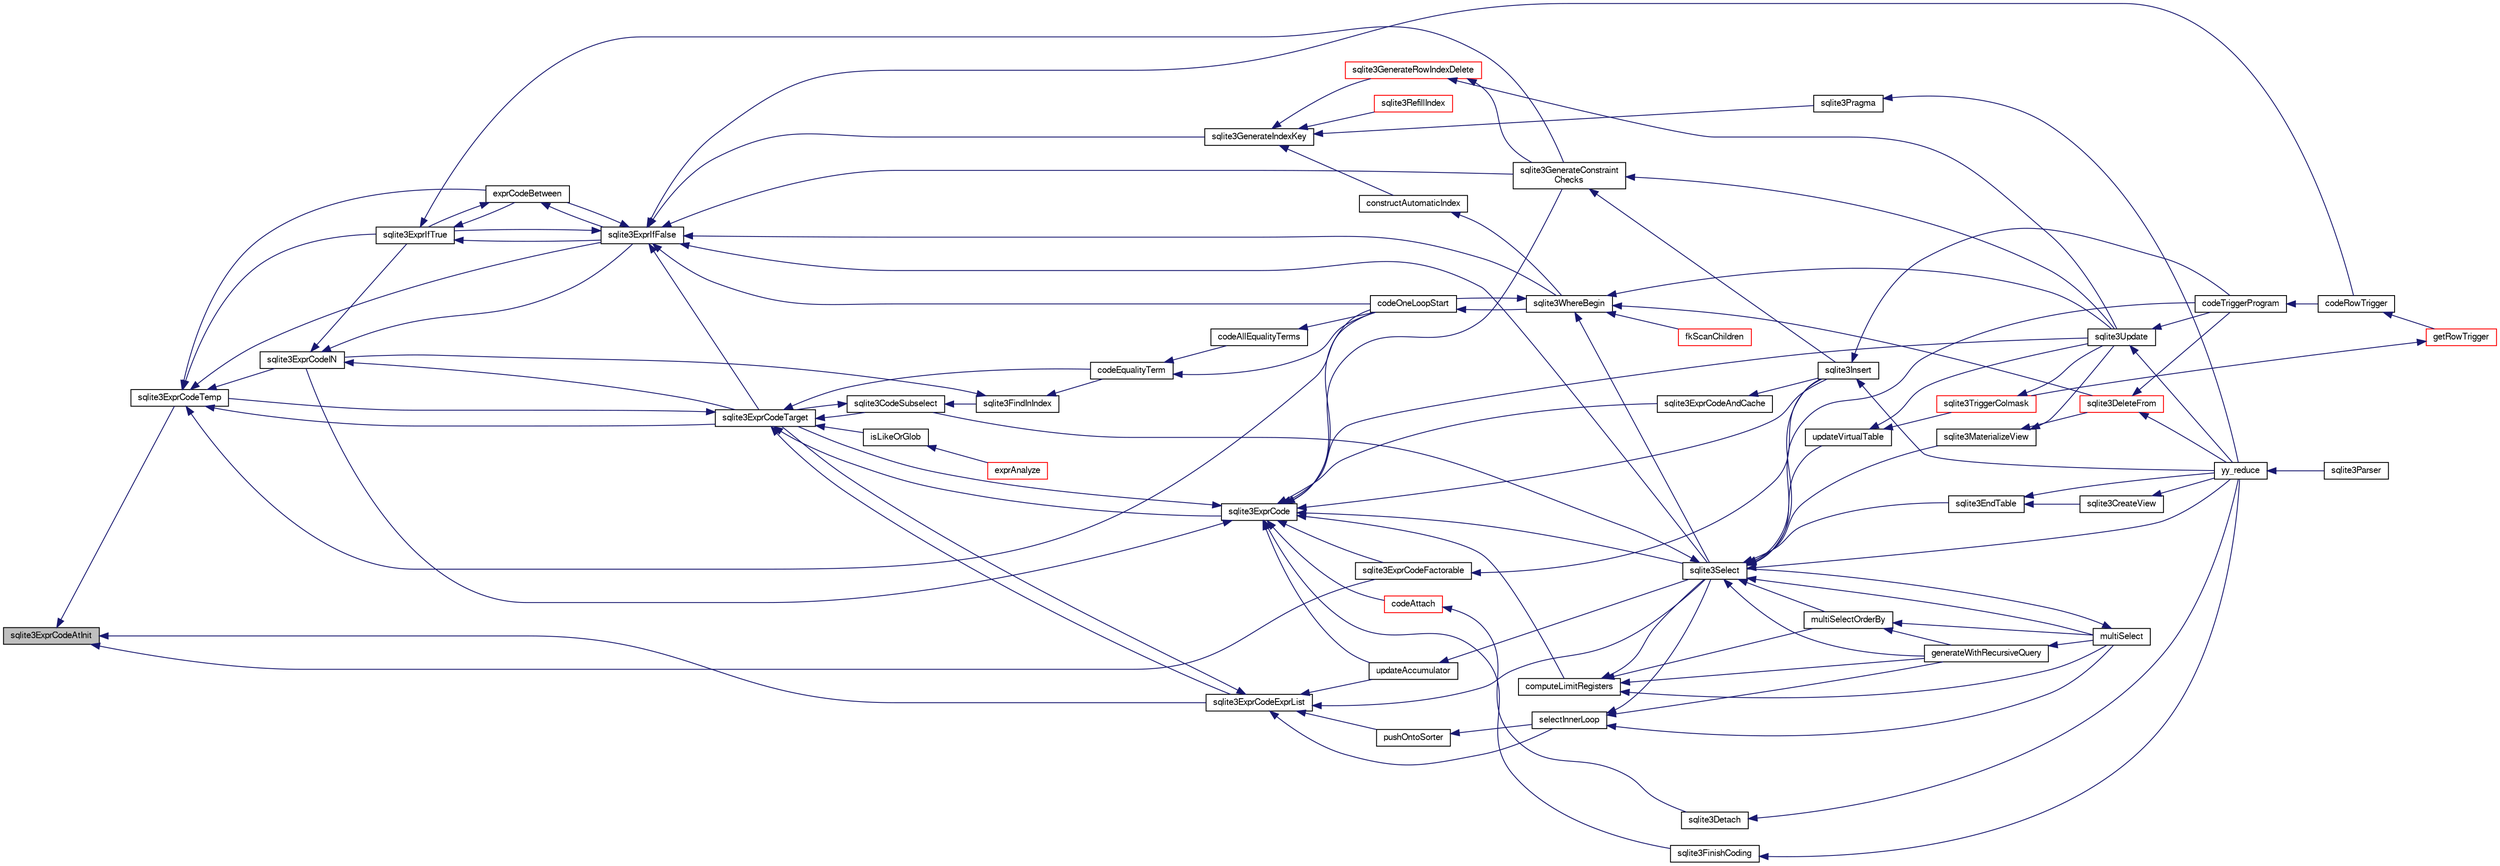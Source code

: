 digraph "sqlite3ExprCodeAtInit"
{
  edge [fontname="FreeSans",fontsize="10",labelfontname="FreeSans",labelfontsize="10"];
  node [fontname="FreeSans",fontsize="10",shape=record];
  rankdir="LR";
  Node520043 [label="sqlite3ExprCodeAtInit",height=0.2,width=0.4,color="black", fillcolor="grey75", style="filled", fontcolor="black"];
  Node520043 -> Node520044 [dir="back",color="midnightblue",fontsize="10",style="solid",fontname="FreeSans"];
  Node520044 [label="sqlite3ExprCodeTemp",height=0.2,width=0.4,color="black", fillcolor="white", style="filled",URL="$sqlite3_8c.html#a3bc5c1ccb3c5851847e2aeb4a84ae1fc"];
  Node520044 -> Node520045 [dir="back",color="midnightblue",fontsize="10",style="solid",fontname="FreeSans"];
  Node520045 [label="sqlite3ExprCodeIN",height=0.2,width=0.4,color="black", fillcolor="white", style="filled",URL="$sqlite3_8c.html#ad9cf4f5b5ffb90c24a4a0900c8626193"];
  Node520045 -> Node520046 [dir="back",color="midnightblue",fontsize="10",style="solid",fontname="FreeSans"];
  Node520046 [label="sqlite3ExprCodeTarget",height=0.2,width=0.4,color="black", fillcolor="white", style="filled",URL="$sqlite3_8c.html#a4f308397a0a3ed299ed31aaa1ae2a293"];
  Node520046 -> Node520047 [dir="back",color="midnightblue",fontsize="10",style="solid",fontname="FreeSans"];
  Node520047 [label="sqlite3CodeSubselect",height=0.2,width=0.4,color="black", fillcolor="white", style="filled",URL="$sqlite3_8c.html#aa69b46d2204a1d1b110107a1be12ee0c"];
  Node520047 -> Node520048 [dir="back",color="midnightblue",fontsize="10",style="solid",fontname="FreeSans"];
  Node520048 [label="sqlite3FindInIndex",height=0.2,width=0.4,color="black", fillcolor="white", style="filled",URL="$sqlite3_8c.html#af7d8c56ab0231f44bb5f87b3fafeffb2"];
  Node520048 -> Node520045 [dir="back",color="midnightblue",fontsize="10",style="solid",fontname="FreeSans"];
  Node520048 -> Node520049 [dir="back",color="midnightblue",fontsize="10",style="solid",fontname="FreeSans"];
  Node520049 [label="codeEqualityTerm",height=0.2,width=0.4,color="black", fillcolor="white", style="filled",URL="$sqlite3_8c.html#ad88a57073f031452c9843e97f15acc47"];
  Node520049 -> Node520050 [dir="back",color="midnightblue",fontsize="10",style="solid",fontname="FreeSans"];
  Node520050 [label="codeAllEqualityTerms",height=0.2,width=0.4,color="black", fillcolor="white", style="filled",URL="$sqlite3_8c.html#a3095598b812500a4efe41bf17cd49381"];
  Node520050 -> Node520051 [dir="back",color="midnightblue",fontsize="10",style="solid",fontname="FreeSans"];
  Node520051 [label="codeOneLoopStart",height=0.2,width=0.4,color="black", fillcolor="white", style="filled",URL="$sqlite3_8c.html#aa868875120b151c169cc79139ed6e008"];
  Node520051 -> Node520052 [dir="back",color="midnightblue",fontsize="10",style="solid",fontname="FreeSans"];
  Node520052 [label="sqlite3WhereBegin",height=0.2,width=0.4,color="black", fillcolor="white", style="filled",URL="$sqlite3_8c.html#acad049f5c9a96a8118cffd5e5ce89f7c"];
  Node520052 -> Node520053 [dir="back",color="midnightblue",fontsize="10",style="solid",fontname="FreeSans"];
  Node520053 [label="sqlite3DeleteFrom",height=0.2,width=0.4,color="red", fillcolor="white", style="filled",URL="$sqlite3_8c.html#ab9b4b45349188b49eabb23f94608a091"];
  Node520053 -> Node520058 [dir="back",color="midnightblue",fontsize="10",style="solid",fontname="FreeSans"];
  Node520058 [label="codeTriggerProgram",height=0.2,width=0.4,color="black", fillcolor="white", style="filled",URL="$sqlite3_8c.html#a120801f59d9281d201d2ff4b2606836e"];
  Node520058 -> Node520059 [dir="back",color="midnightblue",fontsize="10",style="solid",fontname="FreeSans"];
  Node520059 [label="codeRowTrigger",height=0.2,width=0.4,color="black", fillcolor="white", style="filled",URL="$sqlite3_8c.html#a463cea5aaaf388b560b206570a0022fc"];
  Node520059 -> Node520060 [dir="back",color="midnightblue",fontsize="10",style="solid",fontname="FreeSans"];
  Node520060 [label="getRowTrigger",height=0.2,width=0.4,color="red", fillcolor="white", style="filled",URL="$sqlite3_8c.html#a69626ef20b540d1a2b19cf56f3f45689"];
  Node520060 -> Node520068 [dir="back",color="midnightblue",fontsize="10",style="solid",fontname="FreeSans"];
  Node520068 [label="sqlite3TriggerColmask",height=0.2,width=0.4,color="red", fillcolor="white", style="filled",URL="$sqlite3_8c.html#acace8e99e37ae5e84ea03c65e820c540"];
  Node520068 -> Node520066 [dir="back",color="midnightblue",fontsize="10",style="solid",fontname="FreeSans"];
  Node520066 [label="sqlite3Update",height=0.2,width=0.4,color="black", fillcolor="white", style="filled",URL="$sqlite3_8c.html#ac5aa67c46e8cc8174566fabe6809fafa"];
  Node520066 -> Node520058 [dir="back",color="midnightblue",fontsize="10",style="solid",fontname="FreeSans"];
  Node520066 -> Node520056 [dir="back",color="midnightblue",fontsize="10",style="solid",fontname="FreeSans"];
  Node520056 [label="yy_reduce",height=0.2,width=0.4,color="black", fillcolor="white", style="filled",URL="$sqlite3_8c.html#a7c419a9b25711c666a9a2449ef377f14"];
  Node520056 -> Node520057 [dir="back",color="midnightblue",fontsize="10",style="solid",fontname="FreeSans"];
  Node520057 [label="sqlite3Parser",height=0.2,width=0.4,color="black", fillcolor="white", style="filled",URL="$sqlite3_8c.html#a0327d71a5fabe0b6a343d78a2602e72a"];
  Node520053 -> Node520056 [dir="back",color="midnightblue",fontsize="10",style="solid",fontname="FreeSans"];
  Node520052 -> Node520069 [dir="back",color="midnightblue",fontsize="10",style="solid",fontname="FreeSans"];
  Node520069 [label="fkScanChildren",height=0.2,width=0.4,color="red", fillcolor="white", style="filled",URL="$sqlite3_8c.html#a67c9dcb484336b3155e7a82a037d4691"];
  Node520052 -> Node520071 [dir="back",color="midnightblue",fontsize="10",style="solid",fontname="FreeSans"];
  Node520071 [label="sqlite3Select",height=0.2,width=0.4,color="black", fillcolor="white", style="filled",URL="$sqlite3_8c.html#a2465ee8c956209ba4b272477b7c21a45"];
  Node520071 -> Node520047 [dir="back",color="midnightblue",fontsize="10",style="solid",fontname="FreeSans"];
  Node520071 -> Node520072 [dir="back",color="midnightblue",fontsize="10",style="solid",fontname="FreeSans"];
  Node520072 [label="sqlite3EndTable",height=0.2,width=0.4,color="black", fillcolor="white", style="filled",URL="$sqlite3_8c.html#a7b5f2c66c0f0b6f819d970ca389768b0"];
  Node520072 -> Node520073 [dir="back",color="midnightblue",fontsize="10",style="solid",fontname="FreeSans"];
  Node520073 [label="sqlite3CreateView",height=0.2,width=0.4,color="black", fillcolor="white", style="filled",URL="$sqlite3_8c.html#a9d85cb00ff71dee5cd9a019503a6982e"];
  Node520073 -> Node520056 [dir="back",color="midnightblue",fontsize="10",style="solid",fontname="FreeSans"];
  Node520072 -> Node520056 [dir="back",color="midnightblue",fontsize="10",style="solid",fontname="FreeSans"];
  Node520071 -> Node520074 [dir="back",color="midnightblue",fontsize="10",style="solid",fontname="FreeSans"];
  Node520074 [label="sqlite3MaterializeView",height=0.2,width=0.4,color="black", fillcolor="white", style="filled",URL="$sqlite3_8c.html#a4557984b0b75f998fb0c3f231c9b1def"];
  Node520074 -> Node520053 [dir="back",color="midnightblue",fontsize="10",style="solid",fontname="FreeSans"];
  Node520074 -> Node520066 [dir="back",color="midnightblue",fontsize="10",style="solid",fontname="FreeSans"];
  Node520071 -> Node520065 [dir="back",color="midnightblue",fontsize="10",style="solid",fontname="FreeSans"];
  Node520065 [label="sqlite3Insert",height=0.2,width=0.4,color="black", fillcolor="white", style="filled",URL="$sqlite3_8c.html#a5b17c9c2000bae6bdff8e6be48d7dc2b"];
  Node520065 -> Node520058 [dir="back",color="midnightblue",fontsize="10",style="solid",fontname="FreeSans"];
  Node520065 -> Node520056 [dir="back",color="midnightblue",fontsize="10",style="solid",fontname="FreeSans"];
  Node520071 -> Node520075 [dir="back",color="midnightblue",fontsize="10",style="solid",fontname="FreeSans"];
  Node520075 [label="generateWithRecursiveQuery",height=0.2,width=0.4,color="black", fillcolor="white", style="filled",URL="$sqlite3_8c.html#ade2c3663fa9c3b9676507984b9483942"];
  Node520075 -> Node520076 [dir="back",color="midnightblue",fontsize="10",style="solid",fontname="FreeSans"];
  Node520076 [label="multiSelect",height=0.2,width=0.4,color="black", fillcolor="white", style="filled",URL="$sqlite3_8c.html#a6456c61f3d9b2389738753cedfa24fa7"];
  Node520076 -> Node520071 [dir="back",color="midnightblue",fontsize="10",style="solid",fontname="FreeSans"];
  Node520071 -> Node520076 [dir="back",color="midnightblue",fontsize="10",style="solid",fontname="FreeSans"];
  Node520071 -> Node520077 [dir="back",color="midnightblue",fontsize="10",style="solid",fontname="FreeSans"];
  Node520077 [label="multiSelectOrderBy",height=0.2,width=0.4,color="black", fillcolor="white", style="filled",URL="$sqlite3_8c.html#afcdb8488c6f4dfdadaf9f04bca35b808"];
  Node520077 -> Node520075 [dir="back",color="midnightblue",fontsize="10",style="solid",fontname="FreeSans"];
  Node520077 -> Node520076 [dir="back",color="midnightblue",fontsize="10",style="solid",fontname="FreeSans"];
  Node520071 -> Node520058 [dir="back",color="midnightblue",fontsize="10",style="solid",fontname="FreeSans"];
  Node520071 -> Node520078 [dir="back",color="midnightblue",fontsize="10",style="solid",fontname="FreeSans"];
  Node520078 [label="updateVirtualTable",height=0.2,width=0.4,color="black", fillcolor="white", style="filled",URL="$sqlite3_8c.html#a740220531db9293c39a2cdd7da3f74e1"];
  Node520078 -> Node520068 [dir="back",color="midnightblue",fontsize="10",style="solid",fontname="FreeSans"];
  Node520078 -> Node520066 [dir="back",color="midnightblue",fontsize="10",style="solid",fontname="FreeSans"];
  Node520071 -> Node520056 [dir="back",color="midnightblue",fontsize="10",style="solid",fontname="FreeSans"];
  Node520052 -> Node520066 [dir="back",color="midnightblue",fontsize="10",style="solid",fontname="FreeSans"];
  Node520052 -> Node520051 [dir="back",color="midnightblue",fontsize="10",style="solid",fontname="FreeSans"];
  Node520049 -> Node520051 [dir="back",color="midnightblue",fontsize="10",style="solid",fontname="FreeSans"];
  Node520047 -> Node520046 [dir="back",color="midnightblue",fontsize="10",style="solid",fontname="FreeSans"];
  Node520046 -> Node520044 [dir="back",color="midnightblue",fontsize="10",style="solid",fontname="FreeSans"];
  Node520046 -> Node520079 [dir="back",color="midnightblue",fontsize="10",style="solid",fontname="FreeSans"];
  Node520079 [label="sqlite3ExprCode",height=0.2,width=0.4,color="black", fillcolor="white", style="filled",URL="$sqlite3_8c.html#a75f270fb0b111b86924cca4ea507b417"];
  Node520079 -> Node520045 [dir="back",color="midnightblue",fontsize="10",style="solid",fontname="FreeSans"];
  Node520079 -> Node520046 [dir="back",color="midnightblue",fontsize="10",style="solid",fontname="FreeSans"];
  Node520079 -> Node520080 [dir="back",color="midnightblue",fontsize="10",style="solid",fontname="FreeSans"];
  Node520080 [label="sqlite3ExprCodeFactorable",height=0.2,width=0.4,color="black", fillcolor="white", style="filled",URL="$sqlite3_8c.html#a843f7fd58eec5a683c1fd8435fcd1e84"];
  Node520080 -> Node520065 [dir="back",color="midnightblue",fontsize="10",style="solid",fontname="FreeSans"];
  Node520079 -> Node520081 [dir="back",color="midnightblue",fontsize="10",style="solid",fontname="FreeSans"];
  Node520081 [label="sqlite3ExprCodeAndCache",height=0.2,width=0.4,color="black", fillcolor="white", style="filled",URL="$sqlite3_8c.html#ae3e46527d9b7fc9cb9236d21a5e6b1d8"];
  Node520081 -> Node520065 [dir="back",color="midnightblue",fontsize="10",style="solid",fontname="FreeSans"];
  Node520079 -> Node520082 [dir="back",color="midnightblue",fontsize="10",style="solid",fontname="FreeSans"];
  Node520082 [label="codeAttach",height=0.2,width=0.4,color="red", fillcolor="white", style="filled",URL="$sqlite3_8c.html#ade4e9e30d828a19c191fdcb098676d5b"];
  Node520082 -> Node520083 [dir="back",color="midnightblue",fontsize="10",style="solid",fontname="FreeSans"];
  Node520083 [label="sqlite3Detach",height=0.2,width=0.4,color="black", fillcolor="white", style="filled",URL="$sqlite3_8c.html#ab1a5a0b01c7560aef5e0b8603a68747d"];
  Node520083 -> Node520056 [dir="back",color="midnightblue",fontsize="10",style="solid",fontname="FreeSans"];
  Node520079 -> Node520085 [dir="back",color="midnightblue",fontsize="10",style="solid",fontname="FreeSans"];
  Node520085 [label="sqlite3FinishCoding",height=0.2,width=0.4,color="black", fillcolor="white", style="filled",URL="$sqlite3_8c.html#a651bc5b446c276c092705856d995b278"];
  Node520085 -> Node520056 [dir="back",color="midnightblue",fontsize="10",style="solid",fontname="FreeSans"];
  Node520079 -> Node520065 [dir="back",color="midnightblue",fontsize="10",style="solid",fontname="FreeSans"];
  Node520079 -> Node520064 [dir="back",color="midnightblue",fontsize="10",style="solid",fontname="FreeSans"];
  Node520064 [label="sqlite3GenerateConstraint\lChecks",height=0.2,width=0.4,color="black", fillcolor="white", style="filled",URL="$sqlite3_8c.html#aef639c1e6a0c0a67ca6e7690ad931bd2"];
  Node520064 -> Node520065 [dir="back",color="midnightblue",fontsize="10",style="solid",fontname="FreeSans"];
  Node520064 -> Node520066 [dir="back",color="midnightblue",fontsize="10",style="solid",fontname="FreeSans"];
  Node520079 -> Node520086 [dir="back",color="midnightblue",fontsize="10",style="solid",fontname="FreeSans"];
  Node520086 [label="computeLimitRegisters",height=0.2,width=0.4,color="black", fillcolor="white", style="filled",URL="$sqlite3_8c.html#ae9d37055e4905929b6f6cda5461e2f37"];
  Node520086 -> Node520075 [dir="back",color="midnightblue",fontsize="10",style="solid",fontname="FreeSans"];
  Node520086 -> Node520076 [dir="back",color="midnightblue",fontsize="10",style="solid",fontname="FreeSans"];
  Node520086 -> Node520077 [dir="back",color="midnightblue",fontsize="10",style="solid",fontname="FreeSans"];
  Node520086 -> Node520071 [dir="back",color="midnightblue",fontsize="10",style="solid",fontname="FreeSans"];
  Node520079 -> Node520087 [dir="back",color="midnightblue",fontsize="10",style="solid",fontname="FreeSans"];
  Node520087 [label="updateAccumulator",height=0.2,width=0.4,color="black", fillcolor="white", style="filled",URL="$sqlite3_8c.html#a1681660dd3ecd50c8727d6e56a537bd9"];
  Node520087 -> Node520071 [dir="back",color="midnightblue",fontsize="10",style="solid",fontname="FreeSans"];
  Node520079 -> Node520071 [dir="back",color="midnightblue",fontsize="10",style="solid",fontname="FreeSans"];
  Node520079 -> Node520066 [dir="back",color="midnightblue",fontsize="10",style="solid",fontname="FreeSans"];
  Node520079 -> Node520051 [dir="back",color="midnightblue",fontsize="10",style="solid",fontname="FreeSans"];
  Node520046 -> Node520088 [dir="back",color="midnightblue",fontsize="10",style="solid",fontname="FreeSans"];
  Node520088 [label="sqlite3ExprCodeExprList",height=0.2,width=0.4,color="black", fillcolor="white", style="filled",URL="$sqlite3_8c.html#a05b2b3dc3de7565de24eb3a2ff4e9566"];
  Node520088 -> Node520046 [dir="back",color="midnightblue",fontsize="10",style="solid",fontname="FreeSans"];
  Node520088 -> Node520089 [dir="back",color="midnightblue",fontsize="10",style="solid",fontname="FreeSans"];
  Node520089 [label="pushOntoSorter",height=0.2,width=0.4,color="black", fillcolor="white", style="filled",URL="$sqlite3_8c.html#a4555397beb584a386e7739cf022a6651"];
  Node520089 -> Node520090 [dir="back",color="midnightblue",fontsize="10",style="solid",fontname="FreeSans"];
  Node520090 [label="selectInnerLoop",height=0.2,width=0.4,color="black", fillcolor="white", style="filled",URL="$sqlite3_8c.html#ababe0933661ebe67eb0e6074bb1fd411"];
  Node520090 -> Node520075 [dir="back",color="midnightblue",fontsize="10",style="solid",fontname="FreeSans"];
  Node520090 -> Node520076 [dir="back",color="midnightblue",fontsize="10",style="solid",fontname="FreeSans"];
  Node520090 -> Node520071 [dir="back",color="midnightblue",fontsize="10",style="solid",fontname="FreeSans"];
  Node520088 -> Node520090 [dir="back",color="midnightblue",fontsize="10",style="solid",fontname="FreeSans"];
  Node520088 -> Node520087 [dir="back",color="midnightblue",fontsize="10",style="solid",fontname="FreeSans"];
  Node520088 -> Node520071 [dir="back",color="midnightblue",fontsize="10",style="solid",fontname="FreeSans"];
  Node520046 -> Node520091 [dir="back",color="midnightblue",fontsize="10",style="solid",fontname="FreeSans"];
  Node520091 [label="isLikeOrGlob",height=0.2,width=0.4,color="black", fillcolor="white", style="filled",URL="$sqlite3_8c.html#a6c38e495198bf8976f68d1a6ebd74a50"];
  Node520091 -> Node520092 [dir="back",color="midnightblue",fontsize="10",style="solid",fontname="FreeSans"];
  Node520092 [label="exprAnalyze",height=0.2,width=0.4,color="red", fillcolor="white", style="filled",URL="$sqlite3_8c.html#acb10e48c9a4184a4edd9bfd5b14ad0b7"];
  Node520046 -> Node520049 [dir="back",color="midnightblue",fontsize="10",style="solid",fontname="FreeSans"];
  Node520045 -> Node520100 [dir="back",color="midnightblue",fontsize="10",style="solid",fontname="FreeSans"];
  Node520100 [label="sqlite3ExprIfTrue",height=0.2,width=0.4,color="black", fillcolor="white", style="filled",URL="$sqlite3_8c.html#ad93a55237c23e1b743ab1f59df1a1444"];
  Node520100 -> Node520101 [dir="back",color="midnightblue",fontsize="10",style="solid",fontname="FreeSans"];
  Node520101 [label="exprCodeBetween",height=0.2,width=0.4,color="black", fillcolor="white", style="filled",URL="$sqlite3_8c.html#abd053493214542bca8f406f42145d173"];
  Node520101 -> Node520100 [dir="back",color="midnightblue",fontsize="10",style="solid",fontname="FreeSans"];
  Node520101 -> Node520102 [dir="back",color="midnightblue",fontsize="10",style="solid",fontname="FreeSans"];
  Node520102 [label="sqlite3ExprIfFalse",height=0.2,width=0.4,color="black", fillcolor="white", style="filled",URL="$sqlite3_8c.html#af97ecccb5d56e321e118414b08f65b71"];
  Node520102 -> Node520046 [dir="back",color="midnightblue",fontsize="10",style="solid",fontname="FreeSans"];
  Node520102 -> Node520101 [dir="back",color="midnightblue",fontsize="10",style="solid",fontname="FreeSans"];
  Node520102 -> Node520100 [dir="back",color="midnightblue",fontsize="10",style="solid",fontname="FreeSans"];
  Node520102 -> Node520103 [dir="back",color="midnightblue",fontsize="10",style="solid",fontname="FreeSans"];
  Node520103 [label="sqlite3GenerateIndexKey",height=0.2,width=0.4,color="black", fillcolor="white", style="filled",URL="$sqlite3_8c.html#ab85ac93d5c5e6760f45f07897be7f272"];
  Node520103 -> Node520104 [dir="back",color="midnightblue",fontsize="10",style="solid",fontname="FreeSans"];
  Node520104 [label="sqlite3RefillIndex",height=0.2,width=0.4,color="red", fillcolor="white", style="filled",URL="$sqlite3_8c.html#a17be5b679d9181b961ea9ba4a18d4f80"];
  Node520103 -> Node520111 [dir="back",color="midnightblue",fontsize="10",style="solid",fontname="FreeSans"];
  Node520111 [label="sqlite3GenerateRowIndexDelete",height=0.2,width=0.4,color="red", fillcolor="white", style="filled",URL="$sqlite3_8c.html#a09c23ae08a7c469d62705f067d7a2135"];
  Node520111 -> Node520064 [dir="back",color="midnightblue",fontsize="10",style="solid",fontname="FreeSans"];
  Node520111 -> Node520066 [dir="back",color="midnightblue",fontsize="10",style="solid",fontname="FreeSans"];
  Node520103 -> Node520112 [dir="back",color="midnightblue",fontsize="10",style="solid",fontname="FreeSans"];
  Node520112 [label="sqlite3Pragma",height=0.2,width=0.4,color="black", fillcolor="white", style="filled",URL="$sqlite3_8c.html#a111391370f58f8e6a6eca51fd34d62ed"];
  Node520112 -> Node520056 [dir="back",color="midnightblue",fontsize="10",style="solid",fontname="FreeSans"];
  Node520103 -> Node520113 [dir="back",color="midnightblue",fontsize="10",style="solid",fontname="FreeSans"];
  Node520113 [label="constructAutomaticIndex",height=0.2,width=0.4,color="black", fillcolor="white", style="filled",URL="$sqlite3_8c.html#aad43d38bc718f4c8e8d0dd8f33ed526f"];
  Node520113 -> Node520052 [dir="back",color="midnightblue",fontsize="10",style="solid",fontname="FreeSans"];
  Node520102 -> Node520064 [dir="back",color="midnightblue",fontsize="10",style="solid",fontname="FreeSans"];
  Node520102 -> Node520071 [dir="back",color="midnightblue",fontsize="10",style="solid",fontname="FreeSans"];
  Node520102 -> Node520059 [dir="back",color="midnightblue",fontsize="10",style="solid",fontname="FreeSans"];
  Node520102 -> Node520051 [dir="back",color="midnightblue",fontsize="10",style="solid",fontname="FreeSans"];
  Node520102 -> Node520052 [dir="back",color="midnightblue",fontsize="10",style="solid",fontname="FreeSans"];
  Node520100 -> Node520102 [dir="back",color="midnightblue",fontsize="10",style="solid",fontname="FreeSans"];
  Node520100 -> Node520064 [dir="back",color="midnightblue",fontsize="10",style="solid",fontname="FreeSans"];
  Node520045 -> Node520102 [dir="back",color="midnightblue",fontsize="10",style="solid",fontname="FreeSans"];
  Node520044 -> Node520046 [dir="back",color="midnightblue",fontsize="10",style="solid",fontname="FreeSans"];
  Node520044 -> Node520101 [dir="back",color="midnightblue",fontsize="10",style="solid",fontname="FreeSans"];
  Node520044 -> Node520100 [dir="back",color="midnightblue",fontsize="10",style="solid",fontname="FreeSans"];
  Node520044 -> Node520102 [dir="back",color="midnightblue",fontsize="10",style="solid",fontname="FreeSans"];
  Node520044 -> Node520051 [dir="back",color="midnightblue",fontsize="10",style="solid",fontname="FreeSans"];
  Node520043 -> Node520080 [dir="back",color="midnightblue",fontsize="10",style="solid",fontname="FreeSans"];
  Node520043 -> Node520088 [dir="back",color="midnightblue",fontsize="10",style="solid",fontname="FreeSans"];
}
